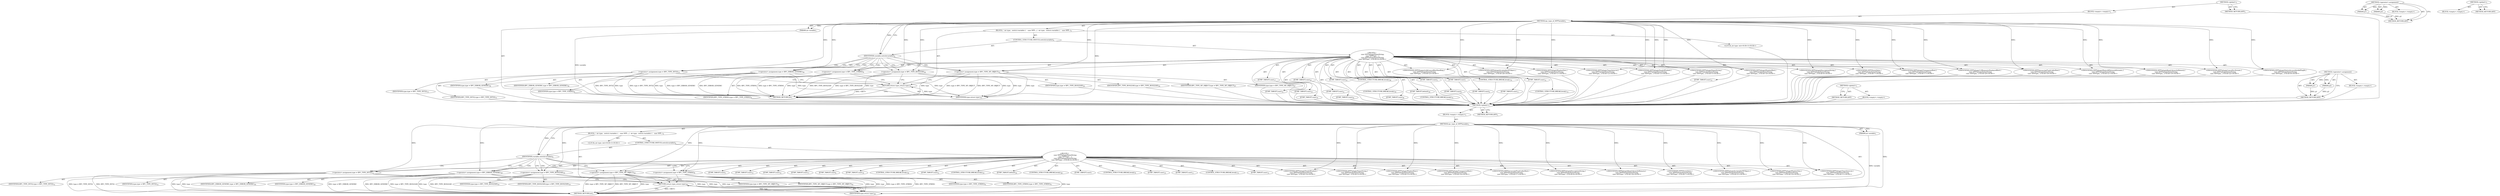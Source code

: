digraph "&lt;global&gt;" {
vulnerable_6 [label=<(METHOD,&lt;global&gt;)<SUB>1</SUB>>];
vulnerable_7 [label=<(BLOCK,&lt;empty&gt;,&lt;empty&gt;)<SUB>1</SUB>>];
vulnerable_8 [label=<(METHOD,rpc_type_of_NPPVariable)<SUB>1</SUB>>];
vulnerable_9 [label=<(PARAM,int variable)<SUB>1</SUB>>];
vulnerable_10 [label=<(BLOCK,{
  int type;
  switch (variable) {
   case NPP...,{
  int type;
  switch (variable) {
   case NPP...)<SUB>2</SUB>>];
vulnerable_11 [label="<(LOCAL,int type: int)<SUB>3</SUB>>"];
vulnerable_12 [label=<(CONTROL_STRUCTURE,SWITCH,switch(variable))<SUB>4</SUB>>];
vulnerable_13 [label=<(IDENTIFIER,variable,switch(variable))<SUB>4</SUB>>];
vulnerable_14 [label="<(BLOCK,{
   case NPPVpluginNameString:
   case NPPVplu...,{
   case NPPVpluginNameString:
   case NPPVplu...)<SUB>4</SUB>>"];
vulnerable_15 [label=<(JUMP_TARGET,case)<SUB>5</SUB>>];
vulnerable_16 [label="<(IDENTIFIER,NPPVpluginNameString,{
   case NPPVpluginNameString:
   case NPPVplu...)<SUB>5</SUB>>"];
vulnerable_17 [label=<(JUMP_TARGET,case)<SUB>6</SUB>>];
vulnerable_18 [label="<(IDENTIFIER,NPPVpluginDescriptionString,{
   case NPPVpluginNameString:
   case NPPVplu...)<SUB>6</SUB>>"];
vulnerable_19 [label=<(JUMP_TARGET,case)<SUB>7</SUB>>];
vulnerable_20 [label="<(IDENTIFIER,NPPVformValue,{
   case NPPVpluginNameString:
   case NPPVplu...)<SUB>7</SUB>>"];
vulnerable_21 [label=<(&lt;operator&gt;.assignment,type = RPC_TYPE_STRING)<SUB>8</SUB>>];
vulnerable_22 [label=<(IDENTIFIER,type,type = RPC_TYPE_STRING)<SUB>8</SUB>>];
vulnerable_23 [label=<(IDENTIFIER,RPC_TYPE_STRING,type = RPC_TYPE_STRING)<SUB>8</SUB>>];
vulnerable_24 [label=<(CONTROL_STRUCTURE,BREAK,break;)<SUB>9</SUB>>];
vulnerable_25 [label=<(JUMP_TARGET,case)<SUB>10</SUB>>];
vulnerable_26 [label="<(IDENTIFIER,NPPVpluginWindowSize,{
   case NPPVpluginNameString:
   case NPPVplu...)<SUB>10</SUB>>"];
vulnerable_27 [label=<(JUMP_TARGET,case)<SUB>11</SUB>>];
vulnerable_28 [label="<(IDENTIFIER,NPPVpluginTimerInterval,{
   case NPPVpluginNameString:
   case NPPVplu...)<SUB>11</SUB>>"];
vulnerable_29 [label=<(&lt;operator&gt;.assignment,type = RPC_TYPE_INT32)<SUB>12</SUB>>];
vulnerable_30 [label=<(IDENTIFIER,type,type = RPC_TYPE_INT32)<SUB>12</SUB>>];
vulnerable_31 [label=<(IDENTIFIER,RPC_TYPE_INT32,type = RPC_TYPE_INT32)<SUB>12</SUB>>];
vulnerable_32 [label=<(CONTROL_STRUCTURE,BREAK,break;)<SUB>13</SUB>>];
vulnerable_33 [label=<(JUMP_TARGET,case)<SUB>14</SUB>>];
vulnerable_34 [label="<(IDENTIFIER,NPPVpluginNeedsXEmbed,{
   case NPPVpluginNameString:
   case NPPVplu...)<SUB>14</SUB>>"];
vulnerable_35 [label=<(JUMP_TARGET,case)<SUB>15</SUB>>];
vulnerable_36 [label="<(IDENTIFIER,NPPVpluginWindowBool,{
   case NPPVpluginNameString:
   case NPPVplu...)<SUB>15</SUB>>"];
vulnerable_37 [label=<(JUMP_TARGET,case)<SUB>16</SUB>>];
vulnerable_38 [label="<(IDENTIFIER,NPPVpluginTransparentBool,{
   case NPPVpluginNameString:
   case NPPVplu...)<SUB>16</SUB>>"];
vulnerable_39 [label=<(JUMP_TARGET,case)<SUB>17</SUB>>];
vulnerable_40 [label="<(IDENTIFIER,NPPVjavascriptPushCallerBool,{
   case NPPVpluginNameString:
   case NPPVplu...)<SUB>17</SUB>>"];
vulnerable_41 [label=<(JUMP_TARGET,case)<SUB>18</SUB>>];
vulnerable_42 [label="<(IDENTIFIER,NPPVpluginKeepLibraryInMemory,{
   case NPPVpluginNameString:
   case NPPVplu...)<SUB>18</SUB>>"];
vulnerable_43 [label=<(&lt;operator&gt;.assignment,type = RPC_TYPE_BOOLEAN)<SUB>19</SUB>>];
vulnerable_44 [label=<(IDENTIFIER,type,type = RPC_TYPE_BOOLEAN)<SUB>19</SUB>>];
vulnerable_45 [label=<(IDENTIFIER,RPC_TYPE_BOOLEAN,type = RPC_TYPE_BOOLEAN)<SUB>19</SUB>>];
vulnerable_46 [label=<(CONTROL_STRUCTURE,BREAK,break;)<SUB>20</SUB>>];
vulnerable_47 [label=<(JUMP_TARGET,case)<SUB>21</SUB>>];
vulnerable_48 [label="<(IDENTIFIER,NPPVpluginScriptableNPObject,{
   case NPPVpluginNameString:
   case NPPVplu...)<SUB>21</SUB>>"];
vulnerable_49 [label=<(&lt;operator&gt;.assignment,type = RPC_TYPE_NP_OBJECT)<SUB>22</SUB>>];
vulnerable_50 [label=<(IDENTIFIER,type,type = RPC_TYPE_NP_OBJECT)<SUB>22</SUB>>];
vulnerable_51 [label=<(IDENTIFIER,RPC_TYPE_NP_OBJECT,type = RPC_TYPE_NP_OBJECT)<SUB>22</SUB>>];
vulnerable_52 [label=<(CONTROL_STRUCTURE,BREAK,break;)<SUB>23</SUB>>];
vulnerable_53 [label=<(JUMP_TARGET,default)<SUB>24</SUB>>];
vulnerable_54 [label=<(&lt;operator&gt;.assignment,type = RPC_ERROR_GENERIC)<SUB>25</SUB>>];
vulnerable_55 [label=<(IDENTIFIER,type,type = RPC_ERROR_GENERIC)<SUB>25</SUB>>];
vulnerable_56 [label=<(IDENTIFIER,RPC_ERROR_GENERIC,type = RPC_ERROR_GENERIC)<SUB>25</SUB>>];
vulnerable_57 [label=<(CONTROL_STRUCTURE,BREAK,break;)<SUB>26</SUB>>];
vulnerable_58 [label=<(RETURN,return type;,return type;)<SUB>28</SUB>>];
vulnerable_59 [label=<(IDENTIFIER,type,return type;)<SUB>28</SUB>>];
vulnerable_60 [label=<(METHOD_RETURN,int)<SUB>1</SUB>>];
vulnerable_62 [label=<(METHOD_RETURN,ANY)<SUB>1</SUB>>];
vulnerable_77 [label=<(METHOD,&lt;operator&gt;.assignment)>];
vulnerable_78 [label=<(PARAM,p1)>];
vulnerable_79 [label=<(PARAM,p2)>];
vulnerable_80 [label=<(BLOCK,&lt;empty&gt;,&lt;empty&gt;)>];
vulnerable_81 [label=<(METHOD_RETURN,ANY)>];
vulnerable_71 [label=<(METHOD,&lt;global&gt;)<SUB>1</SUB>>];
vulnerable_72 [label=<(BLOCK,&lt;empty&gt;,&lt;empty&gt;)>];
vulnerable_73 [label=<(METHOD_RETURN,ANY)>];
fixed_6 [label=<(METHOD,&lt;global&gt;)<SUB>1</SUB>>];
fixed_7 [label=<(BLOCK,&lt;empty&gt;,&lt;empty&gt;)<SUB>1</SUB>>];
fixed_8 [label=<(METHOD,rpc_type_of_NPPVariable)<SUB>1</SUB>>];
fixed_9 [label=<(PARAM,int variable)<SUB>1</SUB>>];
fixed_10 [label=<(BLOCK,{
  int type;
  switch (variable) {
   case NPP...,{
  int type;
  switch (variable) {
   case NPP...)<SUB>2</SUB>>];
fixed_11 [label="<(LOCAL,int type: int)<SUB>3</SUB>>"];
fixed_12 [label=<(CONTROL_STRUCTURE,SWITCH,switch(variable))<SUB>4</SUB>>];
fixed_13 [label=<(IDENTIFIER,variable,switch(variable))<SUB>4</SUB>>];
fixed_14 [label="<(BLOCK,{
   case NPPVpluginNameString:
   case NPPVplu...,{
   case NPPVpluginNameString:
   case NPPVplu...)<SUB>4</SUB>>"];
fixed_15 [label=<(JUMP_TARGET,case)<SUB>5</SUB>>];
fixed_16 [label="<(IDENTIFIER,NPPVpluginNameString,{
   case NPPVpluginNameString:
   case NPPVplu...)<SUB>5</SUB>>"];
fixed_17 [label=<(JUMP_TARGET,case)<SUB>6</SUB>>];
fixed_18 [label="<(IDENTIFIER,NPPVpluginDescriptionString,{
   case NPPVpluginNameString:
   case NPPVplu...)<SUB>6</SUB>>"];
fixed_19 [label=<(JUMP_TARGET,case)<SUB>7</SUB>>];
fixed_20 [label="<(IDENTIFIER,NPPVformValue,{
   case NPPVpluginNameString:
   case NPPVplu...)<SUB>7</SUB>>"];
fixed_21 [label=<(JUMP_TARGET,case)<SUB>8</SUB>>];
fixed_22 [label="<(IDENTIFIER,NPPVpluginNativeAccessibleAtkPlugId,{
   case NPPVpluginNameString:
   case NPPVplu...)<SUB>8</SUB>>"];
fixed_23 [label=<(&lt;operator&gt;.assignment,type = RPC_TYPE_STRING)<SUB>9</SUB>>];
fixed_24 [label=<(IDENTIFIER,type,type = RPC_TYPE_STRING)<SUB>9</SUB>>];
fixed_25 [label=<(IDENTIFIER,RPC_TYPE_STRING,type = RPC_TYPE_STRING)<SUB>9</SUB>>];
fixed_26 [label=<(CONTROL_STRUCTURE,BREAK,break;)<SUB>10</SUB>>];
fixed_27 [label=<(JUMP_TARGET,case)<SUB>11</SUB>>];
fixed_28 [label="<(IDENTIFIER,NPPVpluginWindowSize,{
   case NPPVpluginNameString:
   case NPPVplu...)<SUB>11</SUB>>"];
fixed_29 [label=<(JUMP_TARGET,case)<SUB>12</SUB>>];
fixed_30 [label="<(IDENTIFIER,NPPVpluginTimerInterval,{
   case NPPVpluginNameString:
   case NPPVplu...)<SUB>12</SUB>>"];
fixed_31 [label=<(&lt;operator&gt;.assignment,type = RPC_TYPE_INT32)<SUB>13</SUB>>];
fixed_32 [label=<(IDENTIFIER,type,type = RPC_TYPE_INT32)<SUB>13</SUB>>];
fixed_33 [label=<(IDENTIFIER,RPC_TYPE_INT32,type = RPC_TYPE_INT32)<SUB>13</SUB>>];
fixed_34 [label=<(CONTROL_STRUCTURE,BREAK,break;)<SUB>14</SUB>>];
fixed_35 [label=<(JUMP_TARGET,case)<SUB>15</SUB>>];
fixed_36 [label="<(IDENTIFIER,NPPVpluginNeedsXEmbed,{
   case NPPVpluginNameString:
   case NPPVplu...)<SUB>15</SUB>>"];
fixed_37 [label=<(JUMP_TARGET,case)<SUB>16</SUB>>];
fixed_38 [label="<(IDENTIFIER,NPPVpluginWindowBool,{
   case NPPVpluginNameString:
   case NPPVplu...)<SUB>16</SUB>>"];
fixed_39 [label=<(JUMP_TARGET,case)<SUB>17</SUB>>];
fixed_40 [label="<(IDENTIFIER,NPPVpluginTransparentBool,{
   case NPPVpluginNameString:
   case NPPVplu...)<SUB>17</SUB>>"];
fixed_41 [label=<(JUMP_TARGET,case)<SUB>18</SUB>>];
fixed_42 [label="<(IDENTIFIER,NPPVjavascriptPushCallerBool,{
   case NPPVpluginNameString:
   case NPPVplu...)<SUB>18</SUB>>"];
fixed_43 [label=<(JUMP_TARGET,case)<SUB>19</SUB>>];
fixed_44 [label="<(IDENTIFIER,NPPVpluginKeepLibraryInMemory,{
   case NPPVpluginNameString:
   case NPPVplu...)<SUB>19</SUB>>"];
fixed_45 [label=<(JUMP_TARGET,case)<SUB>20</SUB>>];
fixed_46 [label="<(IDENTIFIER,NPPVpluginUrlRequestsDisplayedBool,{
   case NPPVpluginNameString:
   case NPPVplu...)<SUB>20</SUB>>"];
fixed_47 [label=<(JUMP_TARGET,case)<SUB>21</SUB>>];
fixed_48 [label="<(IDENTIFIER,NPPVpluginWantsAllNetworkStreams,{
   case NPPVpluginNameString:
   case NPPVplu...)<SUB>21</SUB>>"];
fixed_49 [label=<(JUMP_TARGET,case)<SUB>22</SUB>>];
fixed_50 [label="<(IDENTIFIER,NPPVpluginCancelSrcStream,{
   case NPPVpluginNameString:
   case NPPVplu...)<SUB>22</SUB>>"];
fixed_51 [label=<(JUMP_TARGET,case)<SUB>23</SUB>>];
fixed_52 [label="<(IDENTIFIER,NPPVSupportsAdvancedKeyHandling,{
   case NPPVpluginNameString:
   case NPPVplu...)<SUB>23</SUB>>"];
fixed_53 [label=<(&lt;operator&gt;.assignment,type = RPC_TYPE_BOOLEAN)<SUB>24</SUB>>];
fixed_54 [label=<(IDENTIFIER,type,type = RPC_TYPE_BOOLEAN)<SUB>24</SUB>>];
fixed_55 [label=<(IDENTIFIER,RPC_TYPE_BOOLEAN,type = RPC_TYPE_BOOLEAN)<SUB>24</SUB>>];
fixed_56 [label=<(CONTROL_STRUCTURE,BREAK,break;)<SUB>25</SUB>>];
fixed_57 [label=<(JUMP_TARGET,case)<SUB>26</SUB>>];
fixed_58 [label="<(IDENTIFIER,NPPVpluginScriptableNPObject,{
   case NPPVpluginNameString:
   case NPPVplu...)<SUB>26</SUB>>"];
fixed_59 [label=<(&lt;operator&gt;.assignment,type = RPC_TYPE_NP_OBJECT)<SUB>27</SUB>>];
fixed_60 [label=<(IDENTIFIER,type,type = RPC_TYPE_NP_OBJECT)<SUB>27</SUB>>];
fixed_61 [label=<(IDENTIFIER,RPC_TYPE_NP_OBJECT,type = RPC_TYPE_NP_OBJECT)<SUB>27</SUB>>];
fixed_62 [label=<(CONTROL_STRUCTURE,BREAK,break;)<SUB>28</SUB>>];
fixed_63 [label=<(JUMP_TARGET,default)<SUB>29</SUB>>];
fixed_64 [label=<(&lt;operator&gt;.assignment,type = RPC_ERROR_GENERIC)<SUB>30</SUB>>];
fixed_65 [label=<(IDENTIFIER,type,type = RPC_ERROR_GENERIC)<SUB>30</SUB>>];
fixed_66 [label=<(IDENTIFIER,RPC_ERROR_GENERIC,type = RPC_ERROR_GENERIC)<SUB>30</SUB>>];
fixed_67 [label=<(CONTROL_STRUCTURE,BREAK,break;)<SUB>31</SUB>>];
fixed_68 [label=<(RETURN,return type;,return type;)<SUB>33</SUB>>];
fixed_69 [label=<(IDENTIFIER,type,return type;)<SUB>33</SUB>>];
fixed_70 [label=<(METHOD_RETURN,int)<SUB>1</SUB>>];
fixed_72 [label=<(METHOD_RETURN,ANY)<SUB>1</SUB>>];
fixed_87 [label=<(METHOD,&lt;operator&gt;.assignment)>];
fixed_88 [label=<(PARAM,p1)>];
fixed_89 [label=<(PARAM,p2)>];
fixed_90 [label=<(BLOCK,&lt;empty&gt;,&lt;empty&gt;)>];
fixed_91 [label=<(METHOD_RETURN,ANY)>];
fixed_81 [label=<(METHOD,&lt;global&gt;)<SUB>1</SUB>>];
fixed_82 [label=<(BLOCK,&lt;empty&gt;,&lt;empty&gt;)>];
fixed_83 [label=<(METHOD_RETURN,ANY)>];
vulnerable_6 -> vulnerable_7  [key=0, label="AST: "];
vulnerable_6 -> vulnerable_62  [key=0, label="AST: "];
vulnerable_6 -> vulnerable_62  [key=1, label="CFG: "];
vulnerable_7 -> vulnerable_8  [key=0, label="AST: "];
vulnerable_8 -> vulnerable_9  [key=0, label="AST: "];
vulnerable_8 -> vulnerable_9  [key=1, label="DDG: "];
vulnerable_8 -> vulnerable_10  [key=0, label="AST: "];
vulnerable_8 -> vulnerable_60  [key=0, label="AST: "];
vulnerable_8 -> vulnerable_13  [key=0, label="CFG: "];
vulnerable_8 -> vulnerable_13  [key=1, label="DDG: "];
vulnerable_8 -> vulnerable_59  [key=0, label="DDG: "];
vulnerable_8 -> vulnerable_16  [key=0, label="DDG: "];
vulnerable_8 -> vulnerable_18  [key=0, label="DDG: "];
vulnerable_8 -> vulnerable_20  [key=0, label="DDG: "];
vulnerable_8 -> vulnerable_21  [key=0, label="DDG: "];
vulnerable_8 -> vulnerable_26  [key=0, label="DDG: "];
vulnerable_8 -> vulnerable_28  [key=0, label="DDG: "];
vulnerable_8 -> vulnerable_29  [key=0, label="DDG: "];
vulnerable_8 -> vulnerable_34  [key=0, label="DDG: "];
vulnerable_8 -> vulnerable_36  [key=0, label="DDG: "];
vulnerable_8 -> vulnerable_38  [key=0, label="DDG: "];
vulnerable_8 -> vulnerable_40  [key=0, label="DDG: "];
vulnerable_8 -> vulnerable_42  [key=0, label="DDG: "];
vulnerable_8 -> vulnerable_43  [key=0, label="DDG: "];
vulnerable_8 -> vulnerable_48  [key=0, label="DDG: "];
vulnerable_8 -> vulnerable_49  [key=0, label="DDG: "];
vulnerable_8 -> vulnerable_54  [key=0, label="DDG: "];
vulnerable_9 -> vulnerable_60  [key=0, label="DDG: variable"];
vulnerable_10 -> vulnerable_11  [key=0, label="AST: "];
vulnerable_10 -> vulnerable_12  [key=0, label="AST: "];
vulnerable_10 -> vulnerable_58  [key=0, label="AST: "];
vulnerable_12 -> vulnerable_13  [key=0, label="AST: "];
vulnerable_12 -> vulnerable_14  [key=0, label="AST: "];
vulnerable_13 -> vulnerable_21  [key=0, label="CFG: "];
vulnerable_13 -> vulnerable_21  [key=1, label="CDG: "];
vulnerable_13 -> vulnerable_29  [key=0, label="CFG: "];
vulnerable_13 -> vulnerable_29  [key=1, label="CDG: "];
vulnerable_13 -> vulnerable_43  [key=0, label="CFG: "];
vulnerable_13 -> vulnerable_43  [key=1, label="CDG: "];
vulnerable_13 -> vulnerable_49  [key=0, label="CFG: "];
vulnerable_13 -> vulnerable_49  [key=1, label="CDG: "];
vulnerable_13 -> vulnerable_54  [key=0, label="CFG: "];
vulnerable_13 -> vulnerable_54  [key=1, label="CDG: "];
vulnerable_14 -> vulnerable_15  [key=0, label="AST: "];
vulnerable_14 -> vulnerable_16  [key=0, label="AST: "];
vulnerable_14 -> vulnerable_17  [key=0, label="AST: "];
vulnerable_14 -> vulnerable_18  [key=0, label="AST: "];
vulnerable_14 -> vulnerable_19  [key=0, label="AST: "];
vulnerable_14 -> vulnerable_20  [key=0, label="AST: "];
vulnerable_14 -> vulnerable_21  [key=0, label="AST: "];
vulnerable_14 -> vulnerable_24  [key=0, label="AST: "];
vulnerable_14 -> vulnerable_25  [key=0, label="AST: "];
vulnerable_14 -> vulnerable_26  [key=0, label="AST: "];
vulnerable_14 -> vulnerable_27  [key=0, label="AST: "];
vulnerable_14 -> vulnerable_28  [key=0, label="AST: "];
vulnerable_14 -> vulnerable_29  [key=0, label="AST: "];
vulnerable_14 -> vulnerable_32  [key=0, label="AST: "];
vulnerable_14 -> vulnerable_33  [key=0, label="AST: "];
vulnerable_14 -> vulnerable_34  [key=0, label="AST: "];
vulnerable_14 -> vulnerable_35  [key=0, label="AST: "];
vulnerable_14 -> vulnerable_36  [key=0, label="AST: "];
vulnerable_14 -> vulnerable_37  [key=0, label="AST: "];
vulnerable_14 -> vulnerable_38  [key=0, label="AST: "];
vulnerable_14 -> vulnerable_39  [key=0, label="AST: "];
vulnerable_14 -> vulnerable_40  [key=0, label="AST: "];
vulnerable_14 -> vulnerable_41  [key=0, label="AST: "];
vulnerable_14 -> vulnerable_42  [key=0, label="AST: "];
vulnerable_14 -> vulnerable_43  [key=0, label="AST: "];
vulnerable_14 -> vulnerable_46  [key=0, label="AST: "];
vulnerable_14 -> vulnerable_47  [key=0, label="AST: "];
vulnerable_14 -> vulnerable_48  [key=0, label="AST: "];
vulnerable_14 -> vulnerable_49  [key=0, label="AST: "];
vulnerable_14 -> vulnerable_52  [key=0, label="AST: "];
vulnerable_14 -> vulnerable_53  [key=0, label="AST: "];
vulnerable_14 -> vulnerable_54  [key=0, label="AST: "];
vulnerable_14 -> vulnerable_57  [key=0, label="AST: "];
vulnerable_21 -> vulnerable_22  [key=0, label="AST: "];
vulnerable_21 -> vulnerable_23  [key=0, label="AST: "];
vulnerable_21 -> vulnerable_58  [key=0, label="CFG: "];
vulnerable_21 -> vulnerable_60  [key=0, label="DDG: type"];
vulnerable_21 -> vulnerable_60  [key=1, label="DDG: type = RPC_TYPE_STRING"];
vulnerable_21 -> vulnerable_60  [key=2, label="DDG: RPC_TYPE_STRING"];
vulnerable_21 -> vulnerable_59  [key=0, label="DDG: type"];
vulnerable_29 -> vulnerable_30  [key=0, label="AST: "];
vulnerable_29 -> vulnerable_31  [key=0, label="AST: "];
vulnerable_29 -> vulnerable_58  [key=0, label="CFG: "];
vulnerable_29 -> vulnerable_60  [key=0, label="DDG: type"];
vulnerable_29 -> vulnerable_60  [key=1, label="DDG: type = RPC_TYPE_INT32"];
vulnerable_29 -> vulnerable_60  [key=2, label="DDG: RPC_TYPE_INT32"];
vulnerable_29 -> vulnerable_59  [key=0, label="DDG: type"];
vulnerable_43 -> vulnerable_44  [key=0, label="AST: "];
vulnerable_43 -> vulnerable_45  [key=0, label="AST: "];
vulnerable_43 -> vulnerable_58  [key=0, label="CFG: "];
vulnerable_43 -> vulnerable_60  [key=0, label="DDG: type"];
vulnerable_43 -> vulnerable_60  [key=1, label="DDG: type = RPC_TYPE_BOOLEAN"];
vulnerable_43 -> vulnerable_60  [key=2, label="DDG: RPC_TYPE_BOOLEAN"];
vulnerable_43 -> vulnerable_59  [key=0, label="DDG: type"];
vulnerable_49 -> vulnerable_50  [key=0, label="AST: "];
vulnerable_49 -> vulnerable_51  [key=0, label="AST: "];
vulnerable_49 -> vulnerable_58  [key=0, label="CFG: "];
vulnerable_49 -> vulnerable_60  [key=0, label="DDG: type"];
vulnerable_49 -> vulnerable_60  [key=1, label="DDG: type = RPC_TYPE_NP_OBJECT"];
vulnerable_49 -> vulnerable_60  [key=2, label="DDG: RPC_TYPE_NP_OBJECT"];
vulnerable_49 -> vulnerable_59  [key=0, label="DDG: type"];
vulnerable_54 -> vulnerable_55  [key=0, label="AST: "];
vulnerable_54 -> vulnerable_56  [key=0, label="AST: "];
vulnerable_54 -> vulnerable_58  [key=0, label="CFG: "];
vulnerable_54 -> vulnerable_60  [key=0, label="DDG: type"];
vulnerable_54 -> vulnerable_60  [key=1, label="DDG: type = RPC_ERROR_GENERIC"];
vulnerable_54 -> vulnerable_60  [key=2, label="DDG: RPC_ERROR_GENERIC"];
vulnerable_54 -> vulnerable_59  [key=0, label="DDG: type"];
vulnerable_58 -> vulnerable_59  [key=0, label="AST: "];
vulnerable_58 -> vulnerable_60  [key=0, label="CFG: "];
vulnerable_58 -> vulnerable_60  [key=1, label="DDG: &lt;RET&gt;"];
vulnerable_59 -> vulnerable_58  [key=0, label="DDG: type"];
vulnerable_77 -> vulnerable_78  [key=0, label="AST: "];
vulnerable_77 -> vulnerable_78  [key=1, label="DDG: "];
vulnerable_77 -> vulnerable_80  [key=0, label="AST: "];
vulnerable_77 -> vulnerable_79  [key=0, label="AST: "];
vulnerable_77 -> vulnerable_79  [key=1, label="DDG: "];
vulnerable_77 -> vulnerable_81  [key=0, label="AST: "];
vulnerable_77 -> vulnerable_81  [key=1, label="CFG: "];
vulnerable_78 -> vulnerable_81  [key=0, label="DDG: p1"];
vulnerable_79 -> vulnerable_81  [key=0, label="DDG: p2"];
vulnerable_71 -> vulnerable_72  [key=0, label="AST: "];
vulnerable_71 -> vulnerable_73  [key=0, label="AST: "];
vulnerable_71 -> vulnerable_73  [key=1, label="CFG: "];
fixed_6 -> fixed_7  [key=0, label="AST: "];
fixed_6 -> fixed_72  [key=0, label="AST: "];
fixed_6 -> fixed_72  [key=1, label="CFG: "];
fixed_7 -> fixed_8  [key=0, label="AST: "];
fixed_8 -> fixed_9  [key=0, label="AST: "];
fixed_8 -> fixed_9  [key=1, label="DDG: "];
fixed_8 -> fixed_10  [key=0, label="AST: "];
fixed_8 -> fixed_70  [key=0, label="AST: "];
fixed_8 -> fixed_13  [key=0, label="CFG: "];
fixed_8 -> fixed_13  [key=1, label="DDG: "];
fixed_8 -> fixed_69  [key=0, label="DDG: "];
fixed_8 -> fixed_16  [key=0, label="DDG: "];
fixed_8 -> fixed_18  [key=0, label="DDG: "];
fixed_8 -> fixed_20  [key=0, label="DDG: "];
fixed_8 -> fixed_22  [key=0, label="DDG: "];
fixed_8 -> fixed_23  [key=0, label="DDG: "];
fixed_8 -> fixed_28  [key=0, label="DDG: "];
fixed_8 -> fixed_30  [key=0, label="DDG: "];
fixed_8 -> fixed_31  [key=0, label="DDG: "];
fixed_8 -> fixed_36  [key=0, label="DDG: "];
fixed_8 -> fixed_38  [key=0, label="DDG: "];
fixed_8 -> fixed_40  [key=0, label="DDG: "];
fixed_8 -> fixed_42  [key=0, label="DDG: "];
fixed_8 -> fixed_44  [key=0, label="DDG: "];
fixed_8 -> fixed_46  [key=0, label="DDG: "];
fixed_8 -> fixed_48  [key=0, label="DDG: "];
fixed_8 -> fixed_50  [key=0, label="DDG: "];
fixed_8 -> fixed_52  [key=0, label="DDG: "];
fixed_8 -> fixed_53  [key=0, label="DDG: "];
fixed_8 -> fixed_58  [key=0, label="DDG: "];
fixed_8 -> fixed_59  [key=0, label="DDG: "];
fixed_8 -> fixed_64  [key=0, label="DDG: "];
fixed_9 -> fixed_70  [key=0, label="DDG: variable"];
fixed_10 -> fixed_11  [key=0, label="AST: "];
fixed_10 -> fixed_12  [key=0, label="AST: "];
fixed_10 -> fixed_68  [key=0, label="AST: "];
fixed_11 -> vulnerable_6  [key=0];
fixed_12 -> fixed_13  [key=0, label="AST: "];
fixed_12 -> fixed_14  [key=0, label="AST: "];
fixed_13 -> fixed_23  [key=0, label="CFG: "];
fixed_13 -> fixed_23  [key=1, label="CDG: "];
fixed_13 -> fixed_31  [key=0, label="CFG: "];
fixed_13 -> fixed_31  [key=1, label="CDG: "];
fixed_13 -> fixed_53  [key=0, label="CFG: "];
fixed_13 -> fixed_53  [key=1, label="CDG: "];
fixed_13 -> fixed_59  [key=0, label="CFG: "];
fixed_13 -> fixed_59  [key=1, label="CDG: "];
fixed_13 -> fixed_64  [key=0, label="CFG: "];
fixed_13 -> fixed_64  [key=1, label="CDG: "];
fixed_14 -> fixed_15  [key=0, label="AST: "];
fixed_14 -> fixed_16  [key=0, label="AST: "];
fixed_14 -> fixed_17  [key=0, label="AST: "];
fixed_14 -> fixed_18  [key=0, label="AST: "];
fixed_14 -> fixed_19  [key=0, label="AST: "];
fixed_14 -> fixed_20  [key=0, label="AST: "];
fixed_14 -> fixed_21  [key=0, label="AST: "];
fixed_14 -> fixed_22  [key=0, label="AST: "];
fixed_14 -> fixed_23  [key=0, label="AST: "];
fixed_14 -> fixed_26  [key=0, label="AST: "];
fixed_14 -> fixed_27  [key=0, label="AST: "];
fixed_14 -> fixed_28  [key=0, label="AST: "];
fixed_14 -> fixed_29  [key=0, label="AST: "];
fixed_14 -> fixed_30  [key=0, label="AST: "];
fixed_14 -> fixed_31  [key=0, label="AST: "];
fixed_14 -> fixed_34  [key=0, label="AST: "];
fixed_14 -> fixed_35  [key=0, label="AST: "];
fixed_14 -> fixed_36  [key=0, label="AST: "];
fixed_14 -> fixed_37  [key=0, label="AST: "];
fixed_14 -> fixed_38  [key=0, label="AST: "];
fixed_14 -> fixed_39  [key=0, label="AST: "];
fixed_14 -> fixed_40  [key=0, label="AST: "];
fixed_14 -> fixed_41  [key=0, label="AST: "];
fixed_14 -> fixed_42  [key=0, label="AST: "];
fixed_14 -> fixed_43  [key=0, label="AST: "];
fixed_14 -> fixed_44  [key=0, label="AST: "];
fixed_14 -> fixed_45  [key=0, label="AST: "];
fixed_14 -> fixed_46  [key=0, label="AST: "];
fixed_14 -> fixed_47  [key=0, label="AST: "];
fixed_14 -> fixed_48  [key=0, label="AST: "];
fixed_14 -> fixed_49  [key=0, label="AST: "];
fixed_14 -> fixed_50  [key=0, label="AST: "];
fixed_14 -> fixed_51  [key=0, label="AST: "];
fixed_14 -> fixed_52  [key=0, label="AST: "];
fixed_14 -> fixed_53  [key=0, label="AST: "];
fixed_14 -> fixed_56  [key=0, label="AST: "];
fixed_14 -> fixed_57  [key=0, label="AST: "];
fixed_14 -> fixed_58  [key=0, label="AST: "];
fixed_14 -> fixed_59  [key=0, label="AST: "];
fixed_14 -> fixed_62  [key=0, label="AST: "];
fixed_14 -> fixed_63  [key=0, label="AST: "];
fixed_14 -> fixed_64  [key=0, label="AST: "];
fixed_14 -> fixed_67  [key=0, label="AST: "];
fixed_15 -> vulnerable_6  [key=0];
fixed_16 -> vulnerable_6  [key=0];
fixed_17 -> vulnerable_6  [key=0];
fixed_18 -> vulnerable_6  [key=0];
fixed_19 -> vulnerable_6  [key=0];
fixed_20 -> vulnerable_6  [key=0];
fixed_21 -> vulnerable_6  [key=0];
fixed_22 -> vulnerable_6  [key=0];
fixed_23 -> fixed_24  [key=0, label="AST: "];
fixed_23 -> fixed_25  [key=0, label="AST: "];
fixed_23 -> fixed_68  [key=0, label="CFG: "];
fixed_23 -> fixed_70  [key=0, label="DDG: type"];
fixed_23 -> fixed_70  [key=1, label="DDG: type = RPC_TYPE_STRING"];
fixed_23 -> fixed_70  [key=2, label="DDG: RPC_TYPE_STRING"];
fixed_23 -> fixed_69  [key=0, label="DDG: type"];
fixed_24 -> vulnerable_6  [key=0];
fixed_25 -> vulnerable_6  [key=0];
fixed_26 -> vulnerable_6  [key=0];
fixed_27 -> vulnerable_6  [key=0];
fixed_28 -> vulnerable_6  [key=0];
fixed_29 -> vulnerable_6  [key=0];
fixed_30 -> vulnerable_6  [key=0];
fixed_31 -> fixed_32  [key=0, label="AST: "];
fixed_31 -> fixed_33  [key=0, label="AST: "];
fixed_31 -> fixed_68  [key=0, label="CFG: "];
fixed_31 -> fixed_70  [key=0, label="DDG: type"];
fixed_31 -> fixed_70  [key=1, label="DDG: type = RPC_TYPE_INT32"];
fixed_31 -> fixed_70  [key=2, label="DDG: RPC_TYPE_INT32"];
fixed_31 -> fixed_69  [key=0, label="DDG: type"];
fixed_32 -> vulnerable_6  [key=0];
fixed_33 -> vulnerable_6  [key=0];
fixed_34 -> vulnerable_6  [key=0];
fixed_35 -> vulnerable_6  [key=0];
fixed_36 -> vulnerable_6  [key=0];
fixed_37 -> vulnerable_6  [key=0];
fixed_38 -> vulnerable_6  [key=0];
fixed_39 -> vulnerable_6  [key=0];
fixed_40 -> vulnerable_6  [key=0];
fixed_41 -> vulnerable_6  [key=0];
fixed_42 -> vulnerable_6  [key=0];
fixed_43 -> vulnerable_6  [key=0];
fixed_44 -> vulnerable_6  [key=0];
fixed_45 -> vulnerable_6  [key=0];
fixed_46 -> vulnerable_6  [key=0];
fixed_47 -> vulnerable_6  [key=0];
fixed_48 -> vulnerable_6  [key=0];
fixed_49 -> vulnerable_6  [key=0];
fixed_50 -> vulnerable_6  [key=0];
fixed_51 -> vulnerable_6  [key=0];
fixed_52 -> vulnerable_6  [key=0];
fixed_53 -> fixed_54  [key=0, label="AST: "];
fixed_53 -> fixed_55  [key=0, label="AST: "];
fixed_53 -> fixed_68  [key=0, label="CFG: "];
fixed_53 -> fixed_70  [key=0, label="DDG: type"];
fixed_53 -> fixed_70  [key=1, label="DDG: type = RPC_TYPE_BOOLEAN"];
fixed_53 -> fixed_70  [key=2, label="DDG: RPC_TYPE_BOOLEAN"];
fixed_53 -> fixed_69  [key=0, label="DDG: type"];
fixed_54 -> vulnerable_6  [key=0];
fixed_55 -> vulnerable_6  [key=0];
fixed_56 -> vulnerable_6  [key=0];
fixed_57 -> vulnerable_6  [key=0];
fixed_58 -> vulnerable_6  [key=0];
fixed_59 -> fixed_60  [key=0, label="AST: "];
fixed_59 -> fixed_61  [key=0, label="AST: "];
fixed_59 -> fixed_68  [key=0, label="CFG: "];
fixed_59 -> fixed_70  [key=0, label="DDG: type"];
fixed_59 -> fixed_70  [key=1, label="DDG: type = RPC_TYPE_NP_OBJECT"];
fixed_59 -> fixed_70  [key=2, label="DDG: RPC_TYPE_NP_OBJECT"];
fixed_59 -> fixed_69  [key=0, label="DDG: type"];
fixed_60 -> vulnerable_6  [key=0];
fixed_61 -> vulnerable_6  [key=0];
fixed_62 -> vulnerable_6  [key=0];
fixed_63 -> vulnerable_6  [key=0];
fixed_64 -> fixed_65  [key=0, label="AST: "];
fixed_64 -> fixed_66  [key=0, label="AST: "];
fixed_64 -> fixed_68  [key=0, label="CFG: "];
fixed_64 -> fixed_70  [key=0, label="DDG: type"];
fixed_64 -> fixed_70  [key=1, label="DDG: type = RPC_ERROR_GENERIC"];
fixed_64 -> fixed_70  [key=2, label="DDG: RPC_ERROR_GENERIC"];
fixed_64 -> fixed_69  [key=0, label="DDG: type"];
fixed_65 -> vulnerable_6  [key=0];
fixed_66 -> vulnerable_6  [key=0];
fixed_67 -> vulnerable_6  [key=0];
fixed_68 -> fixed_69  [key=0, label="AST: "];
fixed_68 -> fixed_70  [key=0, label="CFG: "];
fixed_68 -> fixed_70  [key=1, label="DDG: &lt;RET&gt;"];
fixed_69 -> fixed_68  [key=0, label="DDG: type"];
fixed_70 -> vulnerable_6  [key=0];
fixed_72 -> vulnerable_6  [key=0];
fixed_87 -> fixed_88  [key=0, label="AST: "];
fixed_87 -> fixed_88  [key=1, label="DDG: "];
fixed_87 -> fixed_90  [key=0, label="AST: "];
fixed_87 -> fixed_89  [key=0, label="AST: "];
fixed_87 -> fixed_89  [key=1, label="DDG: "];
fixed_87 -> fixed_91  [key=0, label="AST: "];
fixed_87 -> fixed_91  [key=1, label="CFG: "];
fixed_88 -> fixed_91  [key=0, label="DDG: p1"];
fixed_89 -> fixed_91  [key=0, label="DDG: p2"];
fixed_90 -> vulnerable_6  [key=0];
fixed_91 -> vulnerable_6  [key=0];
fixed_81 -> fixed_82  [key=0, label="AST: "];
fixed_81 -> fixed_83  [key=0, label="AST: "];
fixed_81 -> fixed_83  [key=1, label="CFG: "];
fixed_82 -> vulnerable_6  [key=0];
fixed_83 -> vulnerable_6  [key=0];
}
